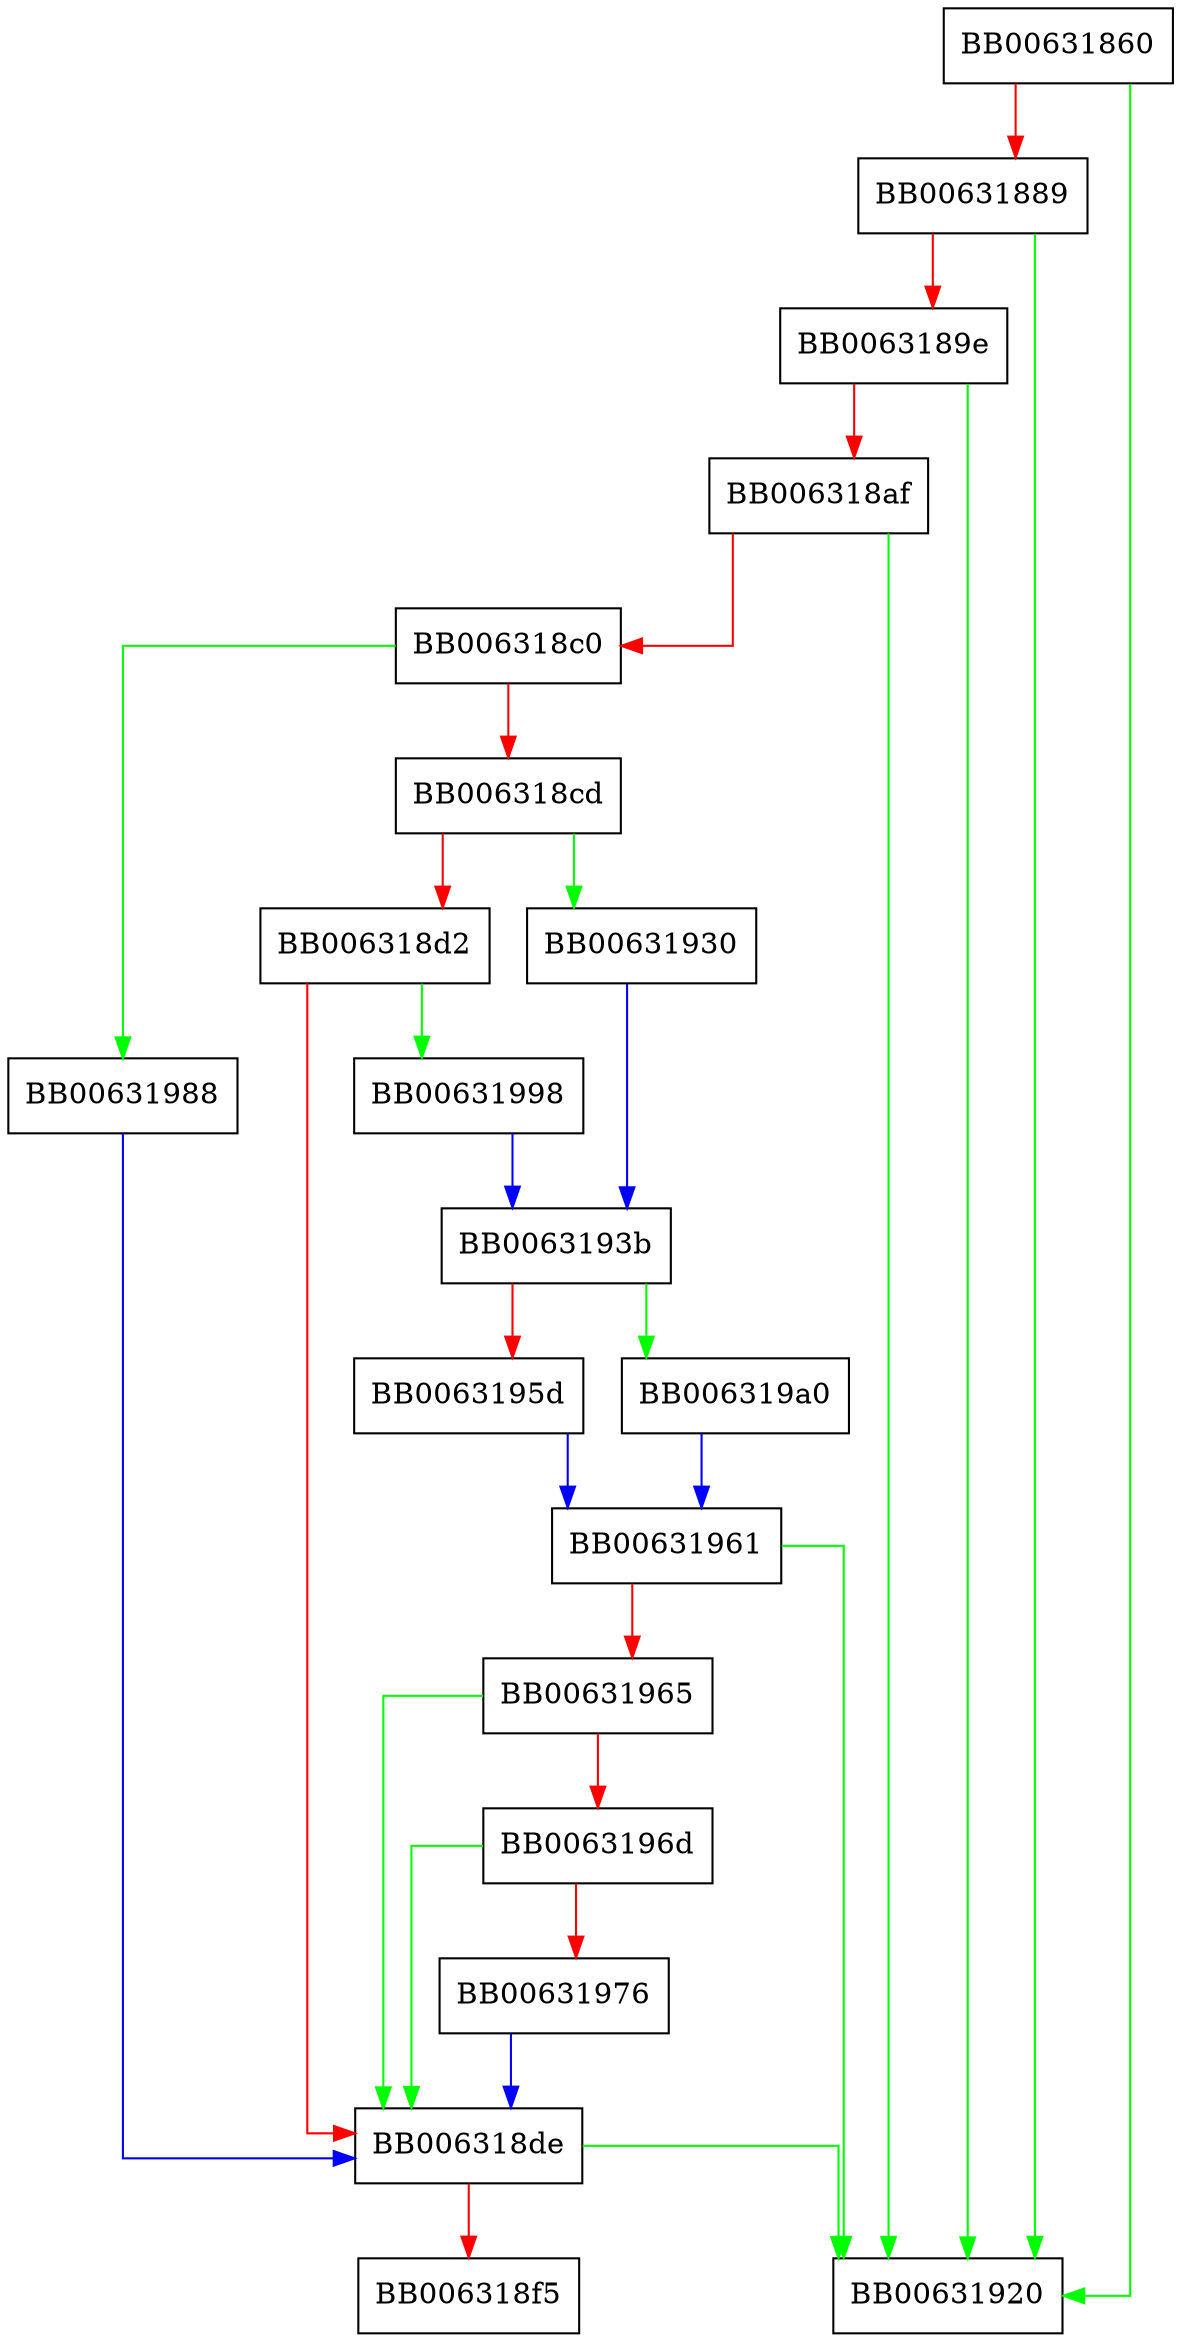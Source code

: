 digraph ossl_rsa_ctx_to_pss_string {
  node [shape="box"];
  graph [splines=ortho];
  BB00631860 -> BB00631920 [color="green"];
  BB00631860 -> BB00631889 [color="red"];
  BB00631889 -> BB00631920 [color="green"];
  BB00631889 -> BB0063189e [color="red"];
  BB0063189e -> BB00631920 [color="green"];
  BB0063189e -> BB006318af [color="red"];
  BB006318af -> BB00631920 [color="green"];
  BB006318af -> BB006318c0 [color="red"];
  BB006318c0 -> BB00631988 [color="green"];
  BB006318c0 -> BB006318cd [color="red"];
  BB006318cd -> BB00631930 [color="green"];
  BB006318cd -> BB006318d2 [color="red"];
  BB006318d2 -> BB00631998 [color="green"];
  BB006318d2 -> BB006318de [color="red"];
  BB006318de -> BB00631920 [color="green"];
  BB006318de -> BB006318f5 [color="red"];
  BB00631930 -> BB0063193b [color="blue"];
  BB0063193b -> BB006319a0 [color="green"];
  BB0063193b -> BB0063195d [color="red"];
  BB0063195d -> BB00631961 [color="blue"];
  BB00631961 -> BB00631920 [color="green"];
  BB00631961 -> BB00631965 [color="red"];
  BB00631965 -> BB006318de [color="green"];
  BB00631965 -> BB0063196d [color="red"];
  BB0063196d -> BB006318de [color="green"];
  BB0063196d -> BB00631976 [color="red"];
  BB00631976 -> BB006318de [color="blue"];
  BB00631988 -> BB006318de [color="blue"];
  BB00631998 -> BB0063193b [color="blue"];
  BB006319a0 -> BB00631961 [color="blue"];
}